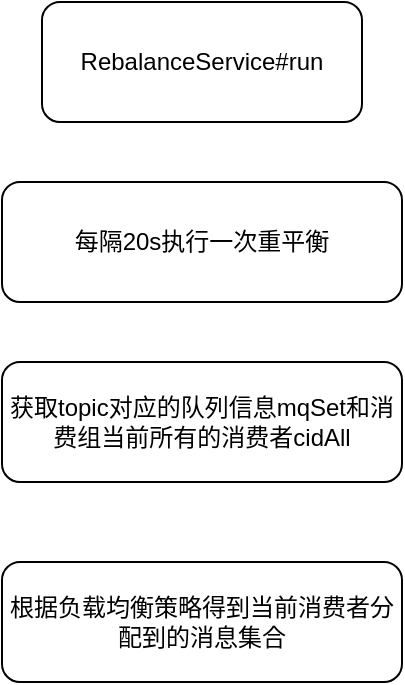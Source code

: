 <mxfile version="14.6.11" type="github">
  <diagram id="ggHOKOFDzpn5by2C9Cfr" name="Page-1">
    <mxGraphModel dx="946" dy="536" grid="1" gridSize="10" guides="1" tooltips="1" connect="1" arrows="1" fold="1" page="1" pageScale="1" pageWidth="827" pageHeight="1169" math="0" shadow="0">
      <root>
        <mxCell id="0" />
        <mxCell id="1" parent="0" />
        <mxCell id="WXPuARuU6ua65XFEVFct-1" value="RebalanceService#run" style="rounded=1;whiteSpace=wrap;html=1;" vertex="1" parent="1">
          <mxGeometry x="140" y="210" width="160" height="60" as="geometry" />
        </mxCell>
        <mxCell id="WXPuARuU6ua65XFEVFct-2" value="每隔20s执行一次重平衡" style="rounded=1;whiteSpace=wrap;html=1;" vertex="1" parent="1">
          <mxGeometry x="120" y="300" width="200" height="60" as="geometry" />
        </mxCell>
        <mxCell id="WXPuARuU6ua65XFEVFct-3" value="获取topic对应的队列信息mqSet和消费组当前所有的消费者cidAll" style="rounded=1;whiteSpace=wrap;html=1;" vertex="1" parent="1">
          <mxGeometry x="120" y="390" width="200" height="60" as="geometry" />
        </mxCell>
        <mxCell id="WXPuARuU6ua65XFEVFct-4" value="根据负载均衡策略得到当前消费者分配到的消息集合" style="rounded=1;whiteSpace=wrap;html=1;" vertex="1" parent="1">
          <mxGeometry x="120" y="490" width="200" height="60" as="geometry" />
        </mxCell>
      </root>
    </mxGraphModel>
  </diagram>
</mxfile>

